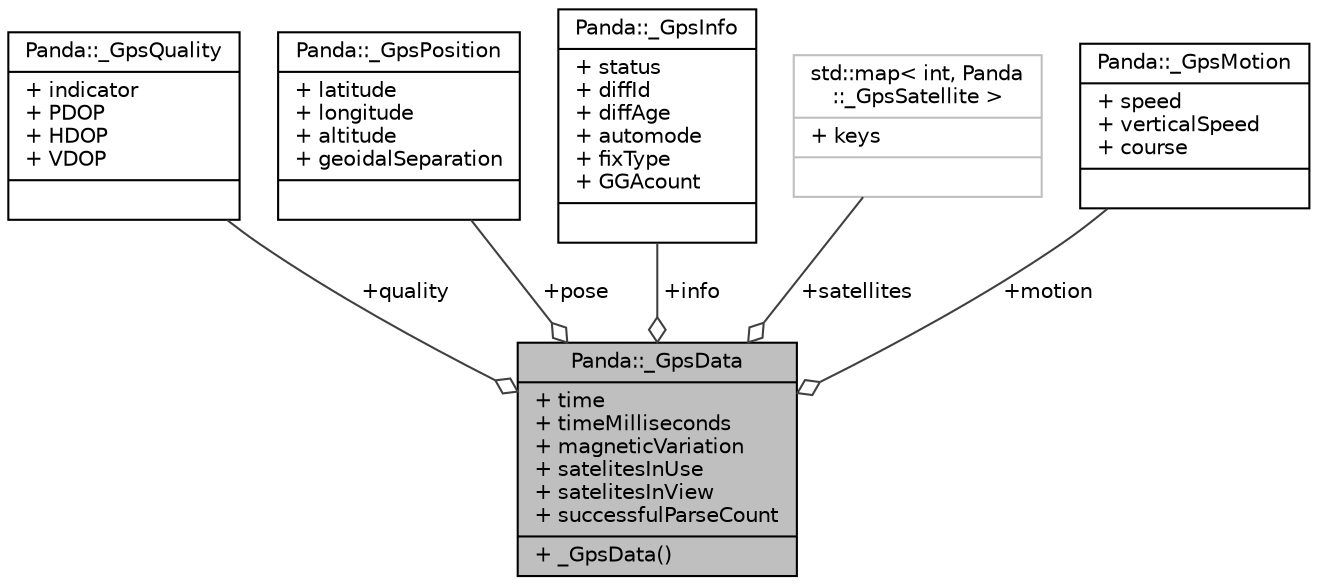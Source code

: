 digraph "Panda::_GpsData"
{
  edge [fontname="Helvetica",fontsize="10",labelfontname="Helvetica",labelfontsize="10"];
  node [fontname="Helvetica",fontsize="10",shape=record];
  Node1 [label="{Panda::_GpsData\n|+ time\l+ timeMilliseconds\l+ magneticVariation\l+ satelitesInUse\l+ satelitesInView\l+ successfulParseCount\l|+ _GpsData()\l}",height=0.2,width=0.4,color="black", fillcolor="grey75", style="filled", fontcolor="black"];
  Node2 -> Node1 [color="grey25",fontsize="10",style="solid",label=" +quality" ,arrowhead="odiamond",fontname="Helvetica"];
  Node2 [label="{Panda::_GpsQuality\n|+ indicator\l+ PDOP\l+ HDOP\l+ VDOP\l|}",height=0.2,width=0.4,color="black", fillcolor="white", style="filled",URL="$struct_panda_1_1___gps_quality.html"];
  Node3 -> Node1 [color="grey25",fontsize="10",style="solid",label=" +pose" ,arrowhead="odiamond",fontname="Helvetica"];
  Node3 [label="{Panda::_GpsPosition\n|+ latitude\l+ longitude\l+ altitude\l+ geoidalSeparation\l|}",height=0.2,width=0.4,color="black", fillcolor="white", style="filled",URL="$struct_panda_1_1___gps_position.html"];
  Node4 -> Node1 [color="grey25",fontsize="10",style="solid",label=" +info" ,arrowhead="odiamond",fontname="Helvetica"];
  Node4 [label="{Panda::_GpsInfo\n|+ status\l+ diffId\l+ diffAge\l+ automode\l+ fixType\l+ GGAcount\l|}",height=0.2,width=0.4,color="black", fillcolor="white", style="filled",URL="$struct_panda_1_1___gps_info.html"];
  Node5 -> Node1 [color="grey25",fontsize="10",style="solid",label=" +satellites" ,arrowhead="odiamond",fontname="Helvetica"];
  Node5 [label="{std::map\< int, Panda\l::_GpsSatellite \>\n|+ keys\l|}",height=0.2,width=0.4,color="grey75", fillcolor="white", style="filled"];
  Node6 -> Node1 [color="grey25",fontsize="10",style="solid",label=" +motion" ,arrowhead="odiamond",fontname="Helvetica"];
  Node6 [label="{Panda::_GpsMotion\n|+ speed\l+ verticalSpeed\l+ course\l|}",height=0.2,width=0.4,color="black", fillcolor="white", style="filled",URL="$struct_panda_1_1___gps_motion.html"];
}
